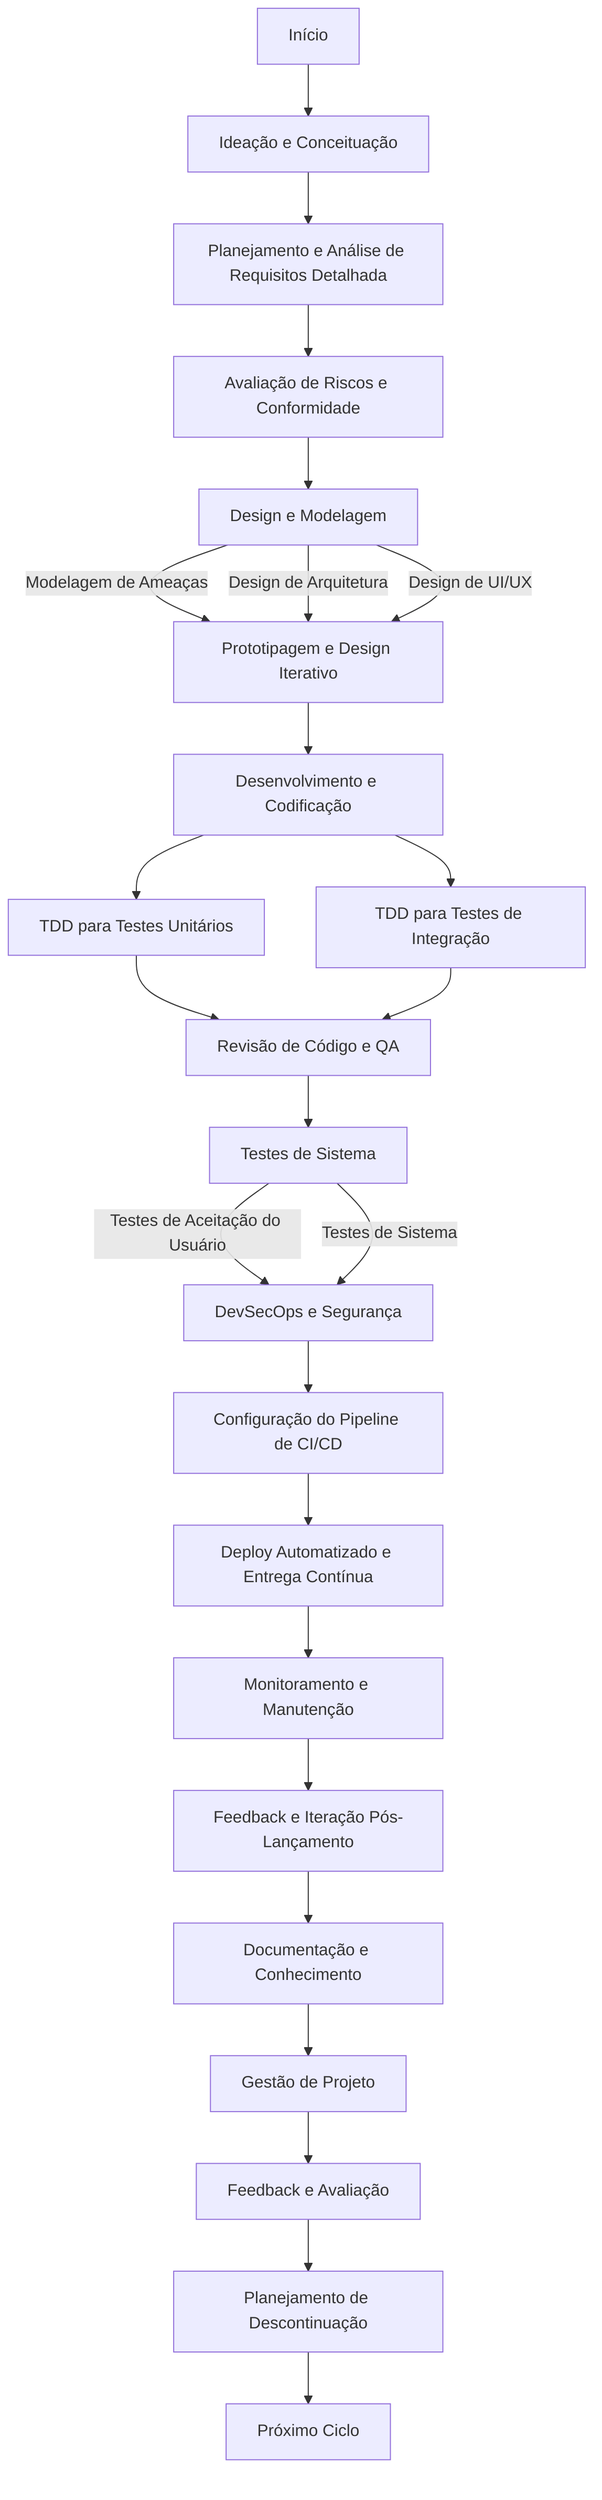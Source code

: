 graph TD
    A[Início]
    A --> B[Ideação e Conceituação]
    B --> C[Planejamento e Análise de Requisitos Detalhada]
    C --> D[Avaliação de Riscos e Conformidade]
    D --> E[Design e Modelagem]
    E --> |Modelagem de Ameaças| F[Prototipagem e Design Iterativo]
    E --> |Design de Arquitetura| F
    E --> |Design de UI/UX| F
    F --> G[Desenvolvimento e Codificação]
    G --> H1[TDD para Testes Unitários]
    G --> H2[TDD para Testes de Integração]
    H1 --> I[Revisão de Código e QA]
    H2 --> I
    I --> J[Testes de Sistema]
    J --> |Testes de Aceitação do Usuário| K[DevSecOps e Segurança]
    J --> |Testes de Sistema| K
    K --> L[Configuração do Pipeline de CI/CD]
    L --> M[Deploy Automatizado e Entrega Contínua]
    M --> N[Monitoramento e Manutenção]
    N --> O[Feedback e Iteração Pós-Lançamento]
    O --> P[Documentação e Conhecimento]
    P --> Q[Gestão de Projeto]
    Q --> R[Feedback e Avaliação]
    R --> S[Planejamento de Descontinuação]
    S --> T[Próximo Ciclo]